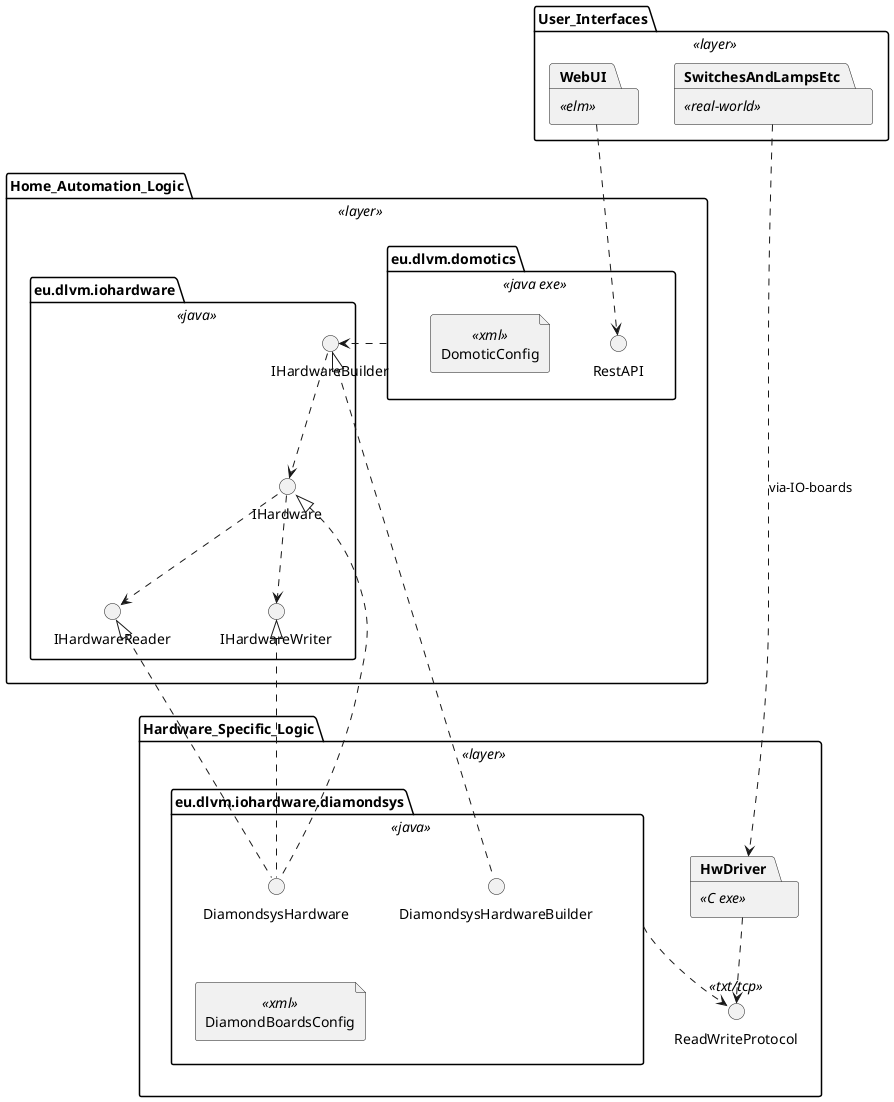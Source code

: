 @startuml Layers
package User_Interfaces <<layer>> {
    package WebUI <<elm>>
    package SwitchesAndLampsEtc <<real-world>>
}

package Home_Automation_Logic <<layer>> {
        package eu.dlvm.domotics <<java exe>> {
            interface RestAPI
            file DomoticConfig <<xml>>   
        }

        package eu.dlvm.iohardware <<java>>{
            interface IHardwareBuilder 
            interface IHardware
            interface IHardwareReader
            interface IHardwareWriter
            IHardwareBuilder ..> IHardware
            IHardware ..> IHardwareReader
            IHardware ..> IHardwareWriter
        }

        eu.dlvm.domotics .> IHardwareBuilder
        'eu.dlvm.domotics ..> IHardware
}

WebUI ..> RestAPI

package Hardware_Specific_Logic <<layer>> {
    package eu.dlvm.iohardware.diamondsys as ds <<java>> {
        IHardware <|.. DiamondsysHardware
        IHardwareReader <|.. DiamondsysHardware
        IHardwareWriter <|.. DiamondsysHardware
        IHardwareBuilder <|.. DiamondsysHardwareBuilder
        file DiamondBoardsConfig <<xml>>
        DiamondsysHardware -[hidden]- DiamondBoardsConfig
    }
    interface ReadWriteProtocol <<txt/tcp>>
    package HwDriver <<C exe>>
    ds ..> ReadWriteProtocol
    HwDriver ..> ReadWriteProtocol
}

SwitchesAndLampsEtc ..> HwDriver : via-IO-boards
@enduml
